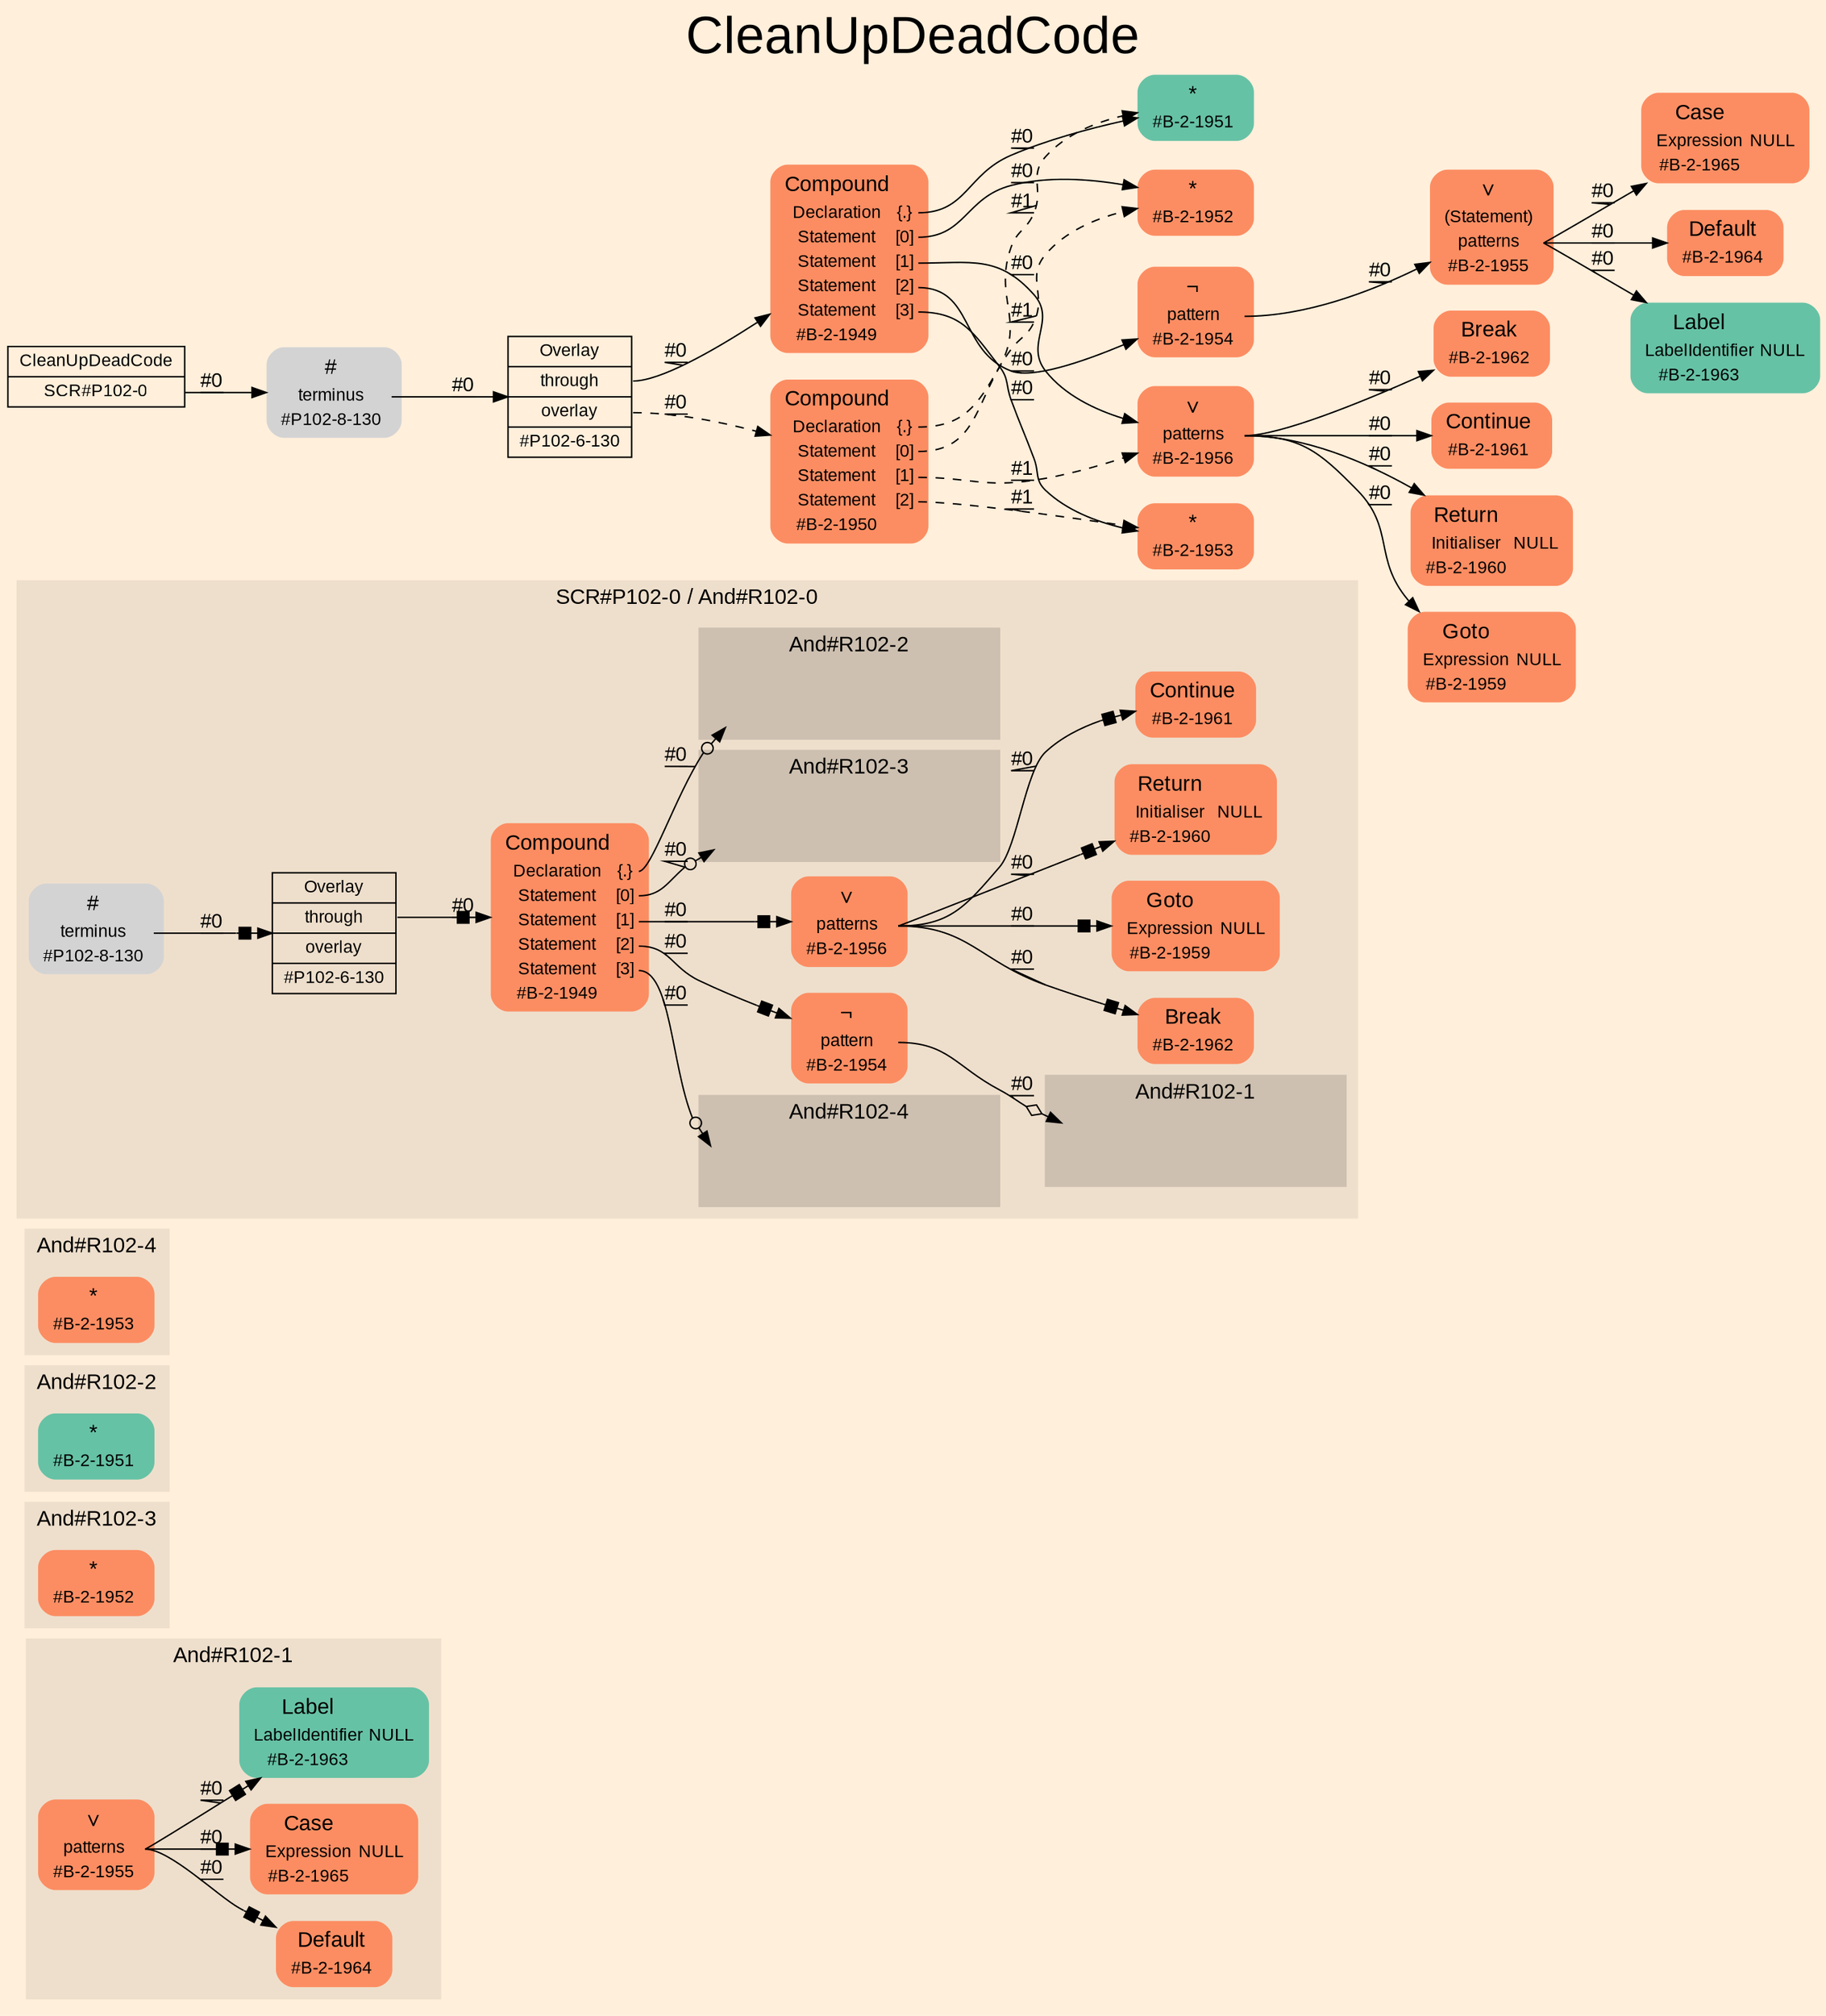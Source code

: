 digraph "CleanUpDeadCode" {
label = "CleanUpDeadCode"
labelloc = t
fontsize = "36"
graph [
    rankdir = "LR"
    ranksep = 0.3
    bgcolor = antiquewhite1
    color = black
    fontcolor = black
    fontname = "Arial"
];
node [
    fontname = "Arial"
];
edge [
    fontname = "Arial"
];

// -------------------- figure And#R102-1 --------------------
subgraph "clusterAnd#R102-1" {
    label = "And#R102-1"
    style = "filled"
    color = antiquewhite2
    fontsize = "15"
    "And#R102-1 / #B-2-1955" [
        shape = "plaintext"
        fillcolor = "/set28/2"
        label = <<TABLE BORDER="0" CELLBORDER="0" CELLSPACING="0">
         <TR><TD><FONT POINT-SIZE="15.0">∨</FONT></TD><TD></TD></TR>
         <TR><TD>patterns</TD><TD PORT="port0"></TD></TR>
         <TR><TD>#B-2-1955</TD><TD PORT="port1"></TD></TR>
        </TABLE>>
        style = "rounded,filled"
        fontsize = "12"
    ];
    
    "And#R102-1 / #B-2-1963" [
        shape = "plaintext"
        fillcolor = "/set28/1"
        label = <<TABLE BORDER="0" CELLBORDER="0" CELLSPACING="0">
         <TR><TD><FONT POINT-SIZE="15.0">Label</FONT></TD><TD></TD></TR>
         <TR><TD>LabelIdentifier</TD><TD PORT="port0">NULL</TD></TR>
         <TR><TD>#B-2-1963</TD><TD PORT="port1"></TD></TR>
        </TABLE>>
        style = "rounded,filled"
        fontsize = "12"
    ];
    
    "And#R102-1 / #B-2-1964" [
        shape = "plaintext"
        fillcolor = "/set28/2"
        label = <<TABLE BORDER="0" CELLBORDER="0" CELLSPACING="0">
         <TR><TD><FONT POINT-SIZE="15.0">Default</FONT></TD><TD></TD></TR>
         <TR><TD>#B-2-1964</TD><TD PORT="port0"></TD></TR>
        </TABLE>>
        style = "rounded,filled"
        fontsize = "12"
    ];
    
    "And#R102-1 / #B-2-1965" [
        shape = "plaintext"
        fillcolor = "/set28/2"
        label = <<TABLE BORDER="0" CELLBORDER="0" CELLSPACING="0">
         <TR><TD><FONT POINT-SIZE="15.0">Case</FONT></TD><TD></TD></TR>
         <TR><TD>Expression</TD><TD PORT="port0">NULL</TD></TR>
         <TR><TD>#B-2-1965</TD><TD PORT="port1"></TD></TR>
        </TABLE>>
        style = "rounded,filled"
        fontsize = "12"
    ];
    
}


// -------------------- figure And#R102-3 --------------------
subgraph "clusterAnd#R102-3" {
    label = "And#R102-3"
    style = "filled"
    color = antiquewhite2
    fontsize = "15"
    "And#R102-3 / #B-2-1952" [
        shape = "plaintext"
        fillcolor = "/set28/2"
        label = <<TABLE BORDER="0" CELLBORDER="0" CELLSPACING="0">
         <TR><TD><FONT POINT-SIZE="15.0">*</FONT></TD><TD></TD></TR>
         <TR><TD>#B-2-1952</TD><TD PORT="port0"></TD></TR>
        </TABLE>>
        style = "rounded,filled"
        fontsize = "12"
    ];
    
}


// -------------------- figure And#R102-2 --------------------
subgraph "clusterAnd#R102-2" {
    label = "And#R102-2"
    style = "filled"
    color = antiquewhite2
    fontsize = "15"
    "And#R102-2 / #B-2-1951" [
        shape = "plaintext"
        fillcolor = "/set28/1"
        label = <<TABLE BORDER="0" CELLBORDER="0" CELLSPACING="0">
         <TR><TD><FONT POINT-SIZE="15.0">*</FONT></TD><TD></TD></TR>
         <TR><TD>#B-2-1951</TD><TD PORT="port0"></TD></TR>
        </TABLE>>
        style = "rounded,filled"
        fontsize = "12"
    ];
    
}


// -------------------- figure And#R102-4 --------------------
subgraph "clusterAnd#R102-4" {
    label = "And#R102-4"
    style = "filled"
    color = antiquewhite2
    fontsize = "15"
    "And#R102-4 / #B-2-1953" [
        shape = "plaintext"
        fillcolor = "/set28/2"
        label = <<TABLE BORDER="0" CELLBORDER="0" CELLSPACING="0">
         <TR><TD><FONT POINT-SIZE="15.0">*</FONT></TD><TD></TD></TR>
         <TR><TD>#B-2-1953</TD><TD PORT="port0"></TD></TR>
        </TABLE>>
        style = "rounded,filled"
        fontsize = "12"
    ];
    
}


// -------------------- figure And#R102-0 --------------------
subgraph "clusterAnd#R102-0" {
    label = "SCR#P102-0 / And#R102-0"
    style = "filled"
    color = antiquewhite2
    fontsize = "15"
    "And#R102-0 / #B-2-1949" [
        shape = "plaintext"
        fillcolor = "/set28/2"
        label = <<TABLE BORDER="0" CELLBORDER="0" CELLSPACING="0">
         <TR><TD><FONT POINT-SIZE="15.0">Compound</FONT></TD><TD></TD></TR>
         <TR><TD>Declaration</TD><TD PORT="port0">{.}</TD></TR>
         <TR><TD>Statement</TD><TD PORT="port1">[0]</TD></TR>
         <TR><TD>Statement</TD><TD PORT="port2">[1]</TD></TR>
         <TR><TD>Statement</TD><TD PORT="port3">[2]</TD></TR>
         <TR><TD>Statement</TD><TD PORT="port4">[3]</TD></TR>
         <TR><TD>#B-2-1949</TD><TD PORT="port5"></TD></TR>
        </TABLE>>
        style = "rounded,filled"
        fontsize = "12"
    ];
    
    "And#R102-0 / #B-2-1954" [
        shape = "plaintext"
        fillcolor = "/set28/2"
        label = <<TABLE BORDER="0" CELLBORDER="0" CELLSPACING="0">
         <TR><TD><FONT POINT-SIZE="15.0">¬</FONT></TD><TD></TD></TR>
         <TR><TD>pattern</TD><TD PORT="port0"></TD></TR>
         <TR><TD>#B-2-1954</TD><TD PORT="port1"></TD></TR>
        </TABLE>>
        style = "rounded,filled"
        fontsize = "12"
    ];
    
    "And#R102-0 / #B-2-1956" [
        shape = "plaintext"
        fillcolor = "/set28/2"
        label = <<TABLE BORDER="0" CELLBORDER="0" CELLSPACING="0">
         <TR><TD><FONT POINT-SIZE="15.0">∨</FONT></TD><TD></TD></TR>
         <TR><TD>patterns</TD><TD PORT="port0"></TD></TR>
         <TR><TD>#B-2-1956</TD><TD PORT="port1"></TD></TR>
        </TABLE>>
        style = "rounded,filled"
        fontsize = "12"
    ];
    
    "And#R102-0 / #B-2-1959" [
        shape = "plaintext"
        fillcolor = "/set28/2"
        label = <<TABLE BORDER="0" CELLBORDER="0" CELLSPACING="0">
         <TR><TD><FONT POINT-SIZE="15.0">Goto</FONT></TD><TD></TD></TR>
         <TR><TD>Expression</TD><TD PORT="port0">NULL</TD></TR>
         <TR><TD>#B-2-1959</TD><TD PORT="port1"></TD></TR>
        </TABLE>>
        style = "rounded,filled"
        fontsize = "12"
    ];
    
    "And#R102-0 / #B-2-1960" [
        shape = "plaintext"
        fillcolor = "/set28/2"
        label = <<TABLE BORDER="0" CELLBORDER="0" CELLSPACING="0">
         <TR><TD><FONT POINT-SIZE="15.0">Return</FONT></TD><TD></TD></TR>
         <TR><TD>Initialiser</TD><TD PORT="port0">NULL</TD></TR>
         <TR><TD>#B-2-1960</TD><TD PORT="port1"></TD></TR>
        </TABLE>>
        style = "rounded,filled"
        fontsize = "12"
    ];
    
    "And#R102-0 / #B-2-1961" [
        shape = "plaintext"
        fillcolor = "/set28/2"
        label = <<TABLE BORDER="0" CELLBORDER="0" CELLSPACING="0">
         <TR><TD><FONT POINT-SIZE="15.0">Continue</FONT></TD><TD></TD></TR>
         <TR><TD>#B-2-1961</TD><TD PORT="port0"></TD></TR>
        </TABLE>>
        style = "rounded,filled"
        fontsize = "12"
    ];
    
    "And#R102-0 / #B-2-1962" [
        shape = "plaintext"
        fillcolor = "/set28/2"
        label = <<TABLE BORDER="0" CELLBORDER="0" CELLSPACING="0">
         <TR><TD><FONT POINT-SIZE="15.0">Break</FONT></TD><TD></TD></TR>
         <TR><TD>#B-2-1962</TD><TD PORT="port0"></TD></TR>
        </TABLE>>
        style = "rounded,filled"
        fontsize = "12"
    ];
    
    "And#R102-0 / #P102-6-130" [
        shape = "record"
        fillcolor = antiquewhite2
        label = "<fixed> Overlay | <port0> through | <port1> overlay | <port2> #P102-6-130"
        style = "filled"
        fontsize = "12"
        color = black
        fontcolor = black
    ];
    
    "And#R102-0 / #P102-8-130" [
        shape = "plaintext"
        label = <<TABLE BORDER="0" CELLBORDER="0" CELLSPACING="0">
         <TR><TD><FONT POINT-SIZE="15.0">#</FONT></TD><TD></TD></TR>
         <TR><TD>terminus</TD><TD PORT="port0"></TD></TR>
         <TR><TD>#P102-8-130</TD><TD PORT="port1"></TD></TR>
        </TABLE>>
        style = "rounded,filled"
        fontsize = "12"
    ];
    
    subgraph "clusterAnd#R102-0 / And#R102-2" {
        label = "And#R102-2"
        style = "filled"
        color = antiquewhite3
        fontsize = "15"
        "And#R102-0 / #0 / #B-2-1951" [
            shape = "none"
            style = "invisible"
        ];
        
    }
    
    subgraph "clusterAnd#R102-0 / And#R102-3" {
        label = "And#R102-3"
        style = "filled"
        color = antiquewhite3
        fontsize = "15"
        "And#R102-0 / #0 / #B-2-1952" [
            shape = "none"
            style = "invisible"
        ];
        
    }
    
    subgraph "clusterAnd#R102-0 / And#R102-4" {
        label = "And#R102-4"
        style = "filled"
        color = antiquewhite3
        fontsize = "15"
        "And#R102-0 / #0 / #B-2-1953" [
            shape = "none"
            style = "invisible"
        ];
        
    }
    
    subgraph "clusterAnd#R102-0 / And#R102-1" {
        label = "And#R102-1"
        style = "filled"
        color = antiquewhite3
        fontsize = "15"
        "And#R102-0 / #0 / #B-2-1955" [
            shape = "none"
            style = "invisible"
        ];
        
    }
    
}


// -------------------- transformation figure --------------------
"CR#P102-0" [
    shape = "record"
    fillcolor = antiquewhite1
    label = "<fixed> CleanUpDeadCode | <port0> SCR#P102-0"
    style = "filled"
    fontsize = "12"
    color = black
    fontcolor = black
];

"#P102-8-130" [
    shape = "plaintext"
    label = <<TABLE BORDER="0" CELLBORDER="0" CELLSPACING="0">
     <TR><TD><FONT POINT-SIZE="15.0">#</FONT></TD><TD></TD></TR>
     <TR><TD>terminus</TD><TD PORT="port0"></TD></TR>
     <TR><TD>#P102-8-130</TD><TD PORT="port1"></TD></TR>
    </TABLE>>
    style = "rounded,filled"
    fontsize = "12"
];

"#P102-6-130" [
    shape = "record"
    fillcolor = antiquewhite1
    label = "<fixed> Overlay | <port0> through | <port1> overlay | <port2> #P102-6-130"
    style = "filled"
    fontsize = "12"
    color = black
    fontcolor = black
];

"#B-2-1949" [
    shape = "plaintext"
    fillcolor = "/set28/2"
    label = <<TABLE BORDER="0" CELLBORDER="0" CELLSPACING="0">
     <TR><TD><FONT POINT-SIZE="15.0">Compound</FONT></TD><TD></TD></TR>
     <TR><TD>Declaration</TD><TD PORT="port0">{.}</TD></TR>
     <TR><TD>Statement</TD><TD PORT="port1">[0]</TD></TR>
     <TR><TD>Statement</TD><TD PORT="port2">[1]</TD></TR>
     <TR><TD>Statement</TD><TD PORT="port3">[2]</TD></TR>
     <TR><TD>Statement</TD><TD PORT="port4">[3]</TD></TR>
     <TR><TD>#B-2-1949</TD><TD PORT="port5"></TD></TR>
    </TABLE>>
    style = "rounded,filled"
    fontsize = "12"
];

"#B-2-1951" [
    shape = "plaintext"
    fillcolor = "/set28/1"
    label = <<TABLE BORDER="0" CELLBORDER="0" CELLSPACING="0">
     <TR><TD><FONT POINT-SIZE="15.0">*</FONT></TD><TD></TD></TR>
     <TR><TD>#B-2-1951</TD><TD PORT="port0"></TD></TR>
    </TABLE>>
    style = "rounded,filled"
    fontsize = "12"
];

"#B-2-1952" [
    shape = "plaintext"
    fillcolor = "/set28/2"
    label = <<TABLE BORDER="0" CELLBORDER="0" CELLSPACING="0">
     <TR><TD><FONT POINT-SIZE="15.0">*</FONT></TD><TD></TD></TR>
     <TR><TD>#B-2-1952</TD><TD PORT="port0"></TD></TR>
    </TABLE>>
    style = "rounded,filled"
    fontsize = "12"
];

"#B-2-1956" [
    shape = "plaintext"
    fillcolor = "/set28/2"
    label = <<TABLE BORDER="0" CELLBORDER="0" CELLSPACING="0">
     <TR><TD><FONT POINT-SIZE="15.0">∨</FONT></TD><TD></TD></TR>
     <TR><TD>patterns</TD><TD PORT="port0"></TD></TR>
     <TR><TD>#B-2-1956</TD><TD PORT="port1"></TD></TR>
    </TABLE>>
    style = "rounded,filled"
    fontsize = "12"
];

"#B-2-1962" [
    shape = "plaintext"
    fillcolor = "/set28/2"
    label = <<TABLE BORDER="0" CELLBORDER="0" CELLSPACING="0">
     <TR><TD><FONT POINT-SIZE="15.0">Break</FONT></TD><TD></TD></TR>
     <TR><TD>#B-2-1962</TD><TD PORT="port0"></TD></TR>
    </TABLE>>
    style = "rounded,filled"
    fontsize = "12"
];

"#B-2-1961" [
    shape = "plaintext"
    fillcolor = "/set28/2"
    label = <<TABLE BORDER="0" CELLBORDER="0" CELLSPACING="0">
     <TR><TD><FONT POINT-SIZE="15.0">Continue</FONT></TD><TD></TD></TR>
     <TR><TD>#B-2-1961</TD><TD PORT="port0"></TD></TR>
    </TABLE>>
    style = "rounded,filled"
    fontsize = "12"
];

"#B-2-1960" [
    shape = "plaintext"
    fillcolor = "/set28/2"
    label = <<TABLE BORDER="0" CELLBORDER="0" CELLSPACING="0">
     <TR><TD><FONT POINT-SIZE="15.0">Return</FONT></TD><TD></TD></TR>
     <TR><TD>Initialiser</TD><TD PORT="port0">NULL</TD></TR>
     <TR><TD>#B-2-1960</TD><TD PORT="port1"></TD></TR>
    </TABLE>>
    style = "rounded,filled"
    fontsize = "12"
];

"#B-2-1959" [
    shape = "plaintext"
    fillcolor = "/set28/2"
    label = <<TABLE BORDER="0" CELLBORDER="0" CELLSPACING="0">
     <TR><TD><FONT POINT-SIZE="15.0">Goto</FONT></TD><TD></TD></TR>
     <TR><TD>Expression</TD><TD PORT="port0">NULL</TD></TR>
     <TR><TD>#B-2-1959</TD><TD PORT="port1"></TD></TR>
    </TABLE>>
    style = "rounded,filled"
    fontsize = "12"
];

"#B-2-1954" [
    shape = "plaintext"
    fillcolor = "/set28/2"
    label = <<TABLE BORDER="0" CELLBORDER="0" CELLSPACING="0">
     <TR><TD><FONT POINT-SIZE="15.0">¬</FONT></TD><TD></TD></TR>
     <TR><TD>pattern</TD><TD PORT="port0"></TD></TR>
     <TR><TD>#B-2-1954</TD><TD PORT="port1"></TD></TR>
    </TABLE>>
    style = "rounded,filled"
    fontsize = "12"
];

"#B-2-1955" [
    shape = "plaintext"
    fillcolor = "/set28/2"
    label = <<TABLE BORDER="0" CELLBORDER="0" CELLSPACING="0">
     <TR><TD><FONT POINT-SIZE="15.0">∨</FONT></TD><TD></TD></TR>
     <TR><TD>(Statement)</TD><TD PORT="port0"></TD></TR>
     <TR><TD>patterns</TD><TD PORT="port1"></TD></TR>
     <TR><TD>#B-2-1955</TD><TD PORT="port2"></TD></TR>
    </TABLE>>
    style = "rounded,filled"
    fontsize = "12"
];

"#B-2-1965" [
    shape = "plaintext"
    fillcolor = "/set28/2"
    label = <<TABLE BORDER="0" CELLBORDER="0" CELLSPACING="0">
     <TR><TD><FONT POINT-SIZE="15.0">Case</FONT></TD><TD></TD></TR>
     <TR><TD>Expression</TD><TD PORT="port0">NULL</TD></TR>
     <TR><TD>#B-2-1965</TD><TD PORT="port1"></TD></TR>
    </TABLE>>
    style = "rounded,filled"
    fontsize = "12"
];

"#B-2-1964" [
    shape = "plaintext"
    fillcolor = "/set28/2"
    label = <<TABLE BORDER="0" CELLBORDER="0" CELLSPACING="0">
     <TR><TD><FONT POINT-SIZE="15.0">Default</FONT></TD><TD></TD></TR>
     <TR><TD>#B-2-1964</TD><TD PORT="port0"></TD></TR>
    </TABLE>>
    style = "rounded,filled"
    fontsize = "12"
];

"#B-2-1963" [
    shape = "plaintext"
    fillcolor = "/set28/1"
    label = <<TABLE BORDER="0" CELLBORDER="0" CELLSPACING="0">
     <TR><TD><FONT POINT-SIZE="15.0">Label</FONT></TD><TD></TD></TR>
     <TR><TD>LabelIdentifier</TD><TD PORT="port0">NULL</TD></TR>
     <TR><TD>#B-2-1963</TD><TD PORT="port1"></TD></TR>
    </TABLE>>
    style = "rounded,filled"
    fontsize = "12"
];

"#B-2-1953" [
    shape = "plaintext"
    fillcolor = "/set28/2"
    label = <<TABLE BORDER="0" CELLBORDER="0" CELLSPACING="0">
     <TR><TD><FONT POINT-SIZE="15.0">*</FONT></TD><TD></TD></TR>
     <TR><TD>#B-2-1953</TD><TD PORT="port0"></TD></TR>
    </TABLE>>
    style = "rounded,filled"
    fontsize = "12"
];

"#B-2-1950" [
    shape = "plaintext"
    fillcolor = "/set28/2"
    label = <<TABLE BORDER="0" CELLBORDER="0" CELLSPACING="0">
     <TR><TD><FONT POINT-SIZE="15.0">Compound</FONT></TD><TD></TD></TR>
     <TR><TD>Declaration</TD><TD PORT="port0">{.}</TD></TR>
     <TR><TD>Statement</TD><TD PORT="port1">[0]</TD></TR>
     <TR><TD>Statement</TD><TD PORT="port2">[1]</TD></TR>
     <TR><TD>Statement</TD><TD PORT="port3">[2]</TD></TR>
     <TR><TD>#B-2-1950</TD><TD PORT="port4"></TD></TR>
    </TABLE>>
    style = "rounded,filled"
    fontsize = "12"
];


// -------------------- links --------------------
// links for block CR#P102-0
"CR#P102-0":port0 -> "#P102-8-130" [
    label = "#0"
    decorate = true
    color = black
    fontcolor = black
];

// links for block #P102-8-130
"#P102-8-130":port0 -> "#P102-6-130" [
    label = "#0"
    decorate = true
    color = black
    fontcolor = black
];

// links for block #P102-6-130
"#P102-6-130":port0 -> "#B-2-1949" [
    label = "#0"
    decorate = true
    color = black
    fontcolor = black
];

"#P102-6-130":port1 -> "#B-2-1950" [
    style="dashed"
    label = "#0"
    decorate = true
    color = black
    fontcolor = black
];

// links for block #B-2-1949
"#B-2-1949":port0 -> "#B-2-1951" [
    label = "#0"
    decorate = true
    color = black
    fontcolor = black
];

"#B-2-1949":port1 -> "#B-2-1952" [
    label = "#0"
    decorate = true
    color = black
    fontcolor = black
];

"#B-2-1949":port2 -> "#B-2-1956" [
    label = "#0"
    decorate = true
    color = black
    fontcolor = black
];

"#B-2-1949":port3 -> "#B-2-1954" [
    label = "#0"
    decorate = true
    color = black
    fontcolor = black
];

"#B-2-1949":port4 -> "#B-2-1953" [
    label = "#0"
    decorate = true
    color = black
    fontcolor = black
];

// links for block #B-2-1951
// links for block #B-2-1952
// links for block #B-2-1956
"#B-2-1956":port0 -> "#B-2-1962" [
    label = "#0"
    decorate = true
    color = black
    fontcolor = black
];

"#B-2-1956":port0 -> "#B-2-1961" [
    label = "#0"
    decorate = true
    color = black
    fontcolor = black
];

"#B-2-1956":port0 -> "#B-2-1960" [
    label = "#0"
    decorate = true
    color = black
    fontcolor = black
];

"#B-2-1956":port0 -> "#B-2-1959" [
    label = "#0"
    decorate = true
    color = black
    fontcolor = black
];

// links for block #B-2-1962
// links for block #B-2-1961
// links for block #B-2-1960
// links for block #B-2-1959
// links for block #B-2-1954
"#B-2-1954":port0 -> "#B-2-1955" [
    label = "#0"
    decorate = true
    color = black
    fontcolor = black
];

// links for block #B-2-1955
"#B-2-1955":port1 -> "#B-2-1965" [
    label = "#0"
    decorate = true
    color = black
    fontcolor = black
];

"#B-2-1955":port1 -> "#B-2-1964" [
    label = "#0"
    decorate = true
    color = black
    fontcolor = black
];

"#B-2-1955":port1 -> "#B-2-1963" [
    label = "#0"
    decorate = true
    color = black
    fontcolor = black
];

// links for block #B-2-1965
// links for block #B-2-1964
// links for block #B-2-1963
// links for block #B-2-1953
// links for block #B-2-1950
"#B-2-1950":port0 -> "#B-2-1951" [
    style="dashed"
    label = "#1"
    decorate = true
    color = black
    fontcolor = black
];

"#B-2-1950":port1 -> "#B-2-1952" [
    style="dashed"
    label = "#1"
    decorate = true
    color = black
    fontcolor = black
];

"#B-2-1950":port2 -> "#B-2-1956" [
    style="dashed"
    label = "#1"
    decorate = true
    color = black
    fontcolor = black
];

"#B-2-1950":port3 -> "#B-2-1953" [
    style="dashed"
    label = "#1"
    decorate = true
    color = black
    fontcolor = black
];

// links for block And#R102-0 / #B-2-1949
"And#R102-0 / #B-2-1949":port0 -> "And#R102-0 / #0 / #B-2-1951" [
    arrowhead="normalnoneodot"
    label = "#0"
    decorate = true
    color = black
    fontcolor = black
];

"And#R102-0 / #B-2-1949":port1 -> "And#R102-0 / #0 / #B-2-1952" [
    arrowhead="normalnoneodot"
    label = "#0"
    decorate = true
    color = black
    fontcolor = black
];

"And#R102-0 / #B-2-1949":port2 -> "And#R102-0 / #B-2-1956" [
    arrowhead="normalnonebox"
    label = "#0"
    decorate = true
    color = black
    fontcolor = black
];

"And#R102-0 / #B-2-1949":port3 -> "And#R102-0 / #B-2-1954" [
    arrowhead="normalnonebox"
    label = "#0"
    decorate = true
    color = black
    fontcolor = black
];

"And#R102-0 / #B-2-1949":port4 -> "And#R102-0 / #0 / #B-2-1953" [
    arrowhead="normalnoneodot"
    label = "#0"
    decorate = true
    color = black
    fontcolor = black
];

// links for block And#R102-0 / #B-2-1954
"And#R102-0 / #B-2-1954":port0 -> "And#R102-0 / #0 / #B-2-1955" [
    arrowhead="normalnoneodiamond"
    label = "#0"
    decorate = true
    color = black
    fontcolor = black
];

// links for block And#R102-0 / #B-2-1956
"And#R102-0 / #B-2-1956":port0 -> "And#R102-0 / #B-2-1962" [
    arrowhead="normalnonebox"
    label = "#0"
    decorate = true
    color = black
    fontcolor = black
];

"And#R102-0 / #B-2-1956":port0 -> "And#R102-0 / #B-2-1961" [
    arrowhead="normalnonebox"
    label = "#0"
    decorate = true
    color = black
    fontcolor = black
];

"And#R102-0 / #B-2-1956":port0 -> "And#R102-0 / #B-2-1960" [
    arrowhead="normalnonebox"
    label = "#0"
    decorate = true
    color = black
    fontcolor = black
];

"And#R102-0 / #B-2-1956":port0 -> "And#R102-0 / #B-2-1959" [
    arrowhead="normalnonebox"
    label = "#0"
    decorate = true
    color = black
    fontcolor = black
];

// links for block And#R102-0 / #B-2-1959
// links for block And#R102-0 / #B-2-1960
// links for block And#R102-0 / #B-2-1961
// links for block And#R102-0 / #B-2-1962
// links for block And#R102-0 / #P102-6-130
"And#R102-0 / #P102-6-130":port0 -> "And#R102-0 / #B-2-1949" [
    arrowhead="normalnonebox"
    label = "#0"
    decorate = true
    color = black
    fontcolor = black
];

// links for block And#R102-0 / #P102-8-130
"And#R102-0 / #P102-8-130":port0 -> "And#R102-0 / #P102-6-130" [
    arrowhead="normalnonebox"
    label = "#0"
    decorate = true
    color = black
    fontcolor = black
];

// links for block And#R102-0 / #0 / #B-2-1951
// links for block And#R102-0 / #0 / #B-2-1952
// links for block And#R102-0 / #0 / #B-2-1953
// links for block And#R102-0 / #0 / #B-2-1955
// links for block And#R102-4 / #B-2-1953
// links for block And#R102-2 / #B-2-1951
// links for block And#R102-3 / #B-2-1952
// links for block And#R102-1 / #B-2-1955
"And#R102-1 / #B-2-1955":port0 -> "And#R102-1 / #B-2-1965" [
    arrowhead="normalnonebox"
    label = "#0"
    decorate = true
    color = black
    fontcolor = black
];

"And#R102-1 / #B-2-1955":port0 -> "And#R102-1 / #B-2-1964" [
    arrowhead="normalnonebox"
    label = "#0"
    decorate = true
    color = black
    fontcolor = black
];

"And#R102-1 / #B-2-1955":port0 -> "And#R102-1 / #B-2-1963" [
    arrowhead="normalnonebox"
    label = "#0"
    decorate = true
    color = black
    fontcolor = black
];

// links for block And#R102-1 / #B-2-1963
// links for block And#R102-1 / #B-2-1964
// links for block And#R102-1 / #B-2-1965
}
